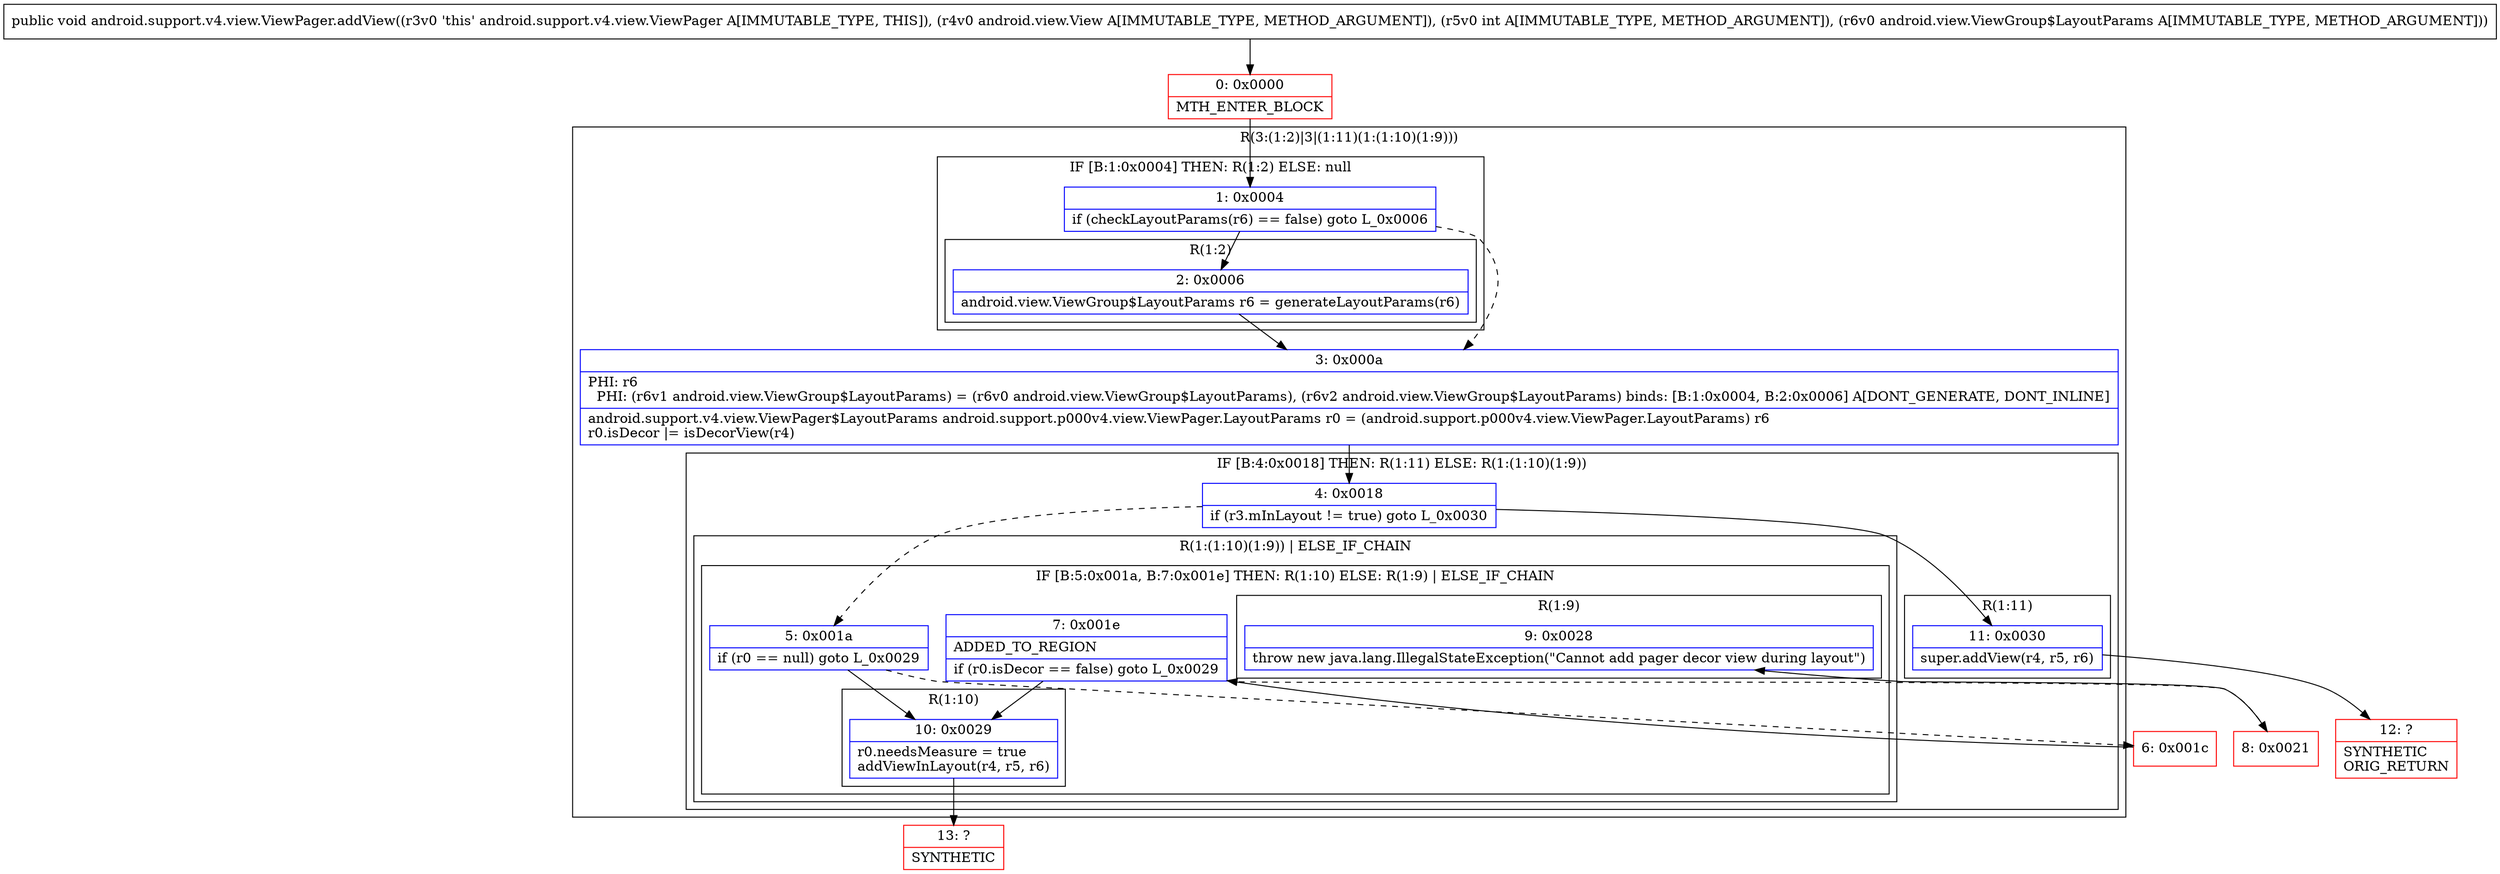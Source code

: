 digraph "CFG forandroid.support.v4.view.ViewPager.addView(Landroid\/view\/View;ILandroid\/view\/ViewGroup$LayoutParams;)V" {
subgraph cluster_Region_630740027 {
label = "R(3:(1:2)|3|(1:11)(1:(1:10)(1:9)))";
node [shape=record,color=blue];
subgraph cluster_IfRegion_1406130045 {
label = "IF [B:1:0x0004] THEN: R(1:2) ELSE: null";
node [shape=record,color=blue];
Node_1 [shape=record,label="{1\:\ 0x0004|if (checkLayoutParams(r6) == false) goto L_0x0006\l}"];
subgraph cluster_Region_1632175188 {
label = "R(1:2)";
node [shape=record,color=blue];
Node_2 [shape=record,label="{2\:\ 0x0006|android.view.ViewGroup$LayoutParams r6 = generateLayoutParams(r6)\l}"];
}
}
Node_3 [shape=record,label="{3\:\ 0x000a|PHI: r6 \l  PHI: (r6v1 android.view.ViewGroup$LayoutParams) = (r6v0 android.view.ViewGroup$LayoutParams), (r6v2 android.view.ViewGroup$LayoutParams) binds: [B:1:0x0004, B:2:0x0006] A[DONT_GENERATE, DONT_INLINE]\l|android.support.v4.view.ViewPager$LayoutParams android.support.p000v4.view.ViewPager.LayoutParams r0 = (android.support.p000v4.view.ViewPager.LayoutParams) r6\lr0.isDecor \|= isDecorView(r4)\l}"];
subgraph cluster_IfRegion_1353015125 {
label = "IF [B:4:0x0018] THEN: R(1:11) ELSE: R(1:(1:10)(1:9))";
node [shape=record,color=blue];
Node_4 [shape=record,label="{4\:\ 0x0018|if (r3.mInLayout != true) goto L_0x0030\l}"];
subgraph cluster_Region_1515125002 {
label = "R(1:11)";
node [shape=record,color=blue];
Node_11 [shape=record,label="{11\:\ 0x0030|super.addView(r4, r5, r6)\l}"];
}
subgraph cluster_Region_2006427905 {
label = "R(1:(1:10)(1:9)) | ELSE_IF_CHAIN\l";
node [shape=record,color=blue];
subgraph cluster_IfRegion_980714594 {
label = "IF [B:5:0x001a, B:7:0x001e] THEN: R(1:10) ELSE: R(1:9) | ELSE_IF_CHAIN\l";
node [shape=record,color=blue];
Node_5 [shape=record,label="{5\:\ 0x001a|if (r0 == null) goto L_0x0029\l}"];
Node_7 [shape=record,label="{7\:\ 0x001e|ADDED_TO_REGION\l|if (r0.isDecor == false) goto L_0x0029\l}"];
subgraph cluster_Region_951943156 {
label = "R(1:10)";
node [shape=record,color=blue];
Node_10 [shape=record,label="{10\:\ 0x0029|r0.needsMeasure = true\laddViewInLayout(r4, r5, r6)\l}"];
}
subgraph cluster_Region_1591044099 {
label = "R(1:9)";
node [shape=record,color=blue];
Node_9 [shape=record,label="{9\:\ 0x0028|throw new java.lang.IllegalStateException(\"Cannot add pager decor view during layout\")\l}"];
}
}
}
}
}
Node_0 [shape=record,color=red,label="{0\:\ 0x0000|MTH_ENTER_BLOCK\l}"];
Node_6 [shape=record,color=red,label="{6\:\ 0x001c}"];
Node_8 [shape=record,color=red,label="{8\:\ 0x0021}"];
Node_12 [shape=record,color=red,label="{12\:\ ?|SYNTHETIC\lORIG_RETURN\l}"];
Node_13 [shape=record,color=red,label="{13\:\ ?|SYNTHETIC\l}"];
MethodNode[shape=record,label="{public void android.support.v4.view.ViewPager.addView((r3v0 'this' android.support.v4.view.ViewPager A[IMMUTABLE_TYPE, THIS]), (r4v0 android.view.View A[IMMUTABLE_TYPE, METHOD_ARGUMENT]), (r5v0 int A[IMMUTABLE_TYPE, METHOD_ARGUMENT]), (r6v0 android.view.ViewGroup$LayoutParams A[IMMUTABLE_TYPE, METHOD_ARGUMENT])) }"];
MethodNode -> Node_0;
Node_1 -> Node_2;
Node_1 -> Node_3[style=dashed];
Node_2 -> Node_3;
Node_3 -> Node_4;
Node_4 -> Node_5[style=dashed];
Node_4 -> Node_11;
Node_11 -> Node_12;
Node_5 -> Node_6[style=dashed];
Node_5 -> Node_10;
Node_7 -> Node_8[style=dashed];
Node_7 -> Node_10;
Node_10 -> Node_13;
Node_0 -> Node_1;
Node_6 -> Node_7;
Node_8 -> Node_9;
}

